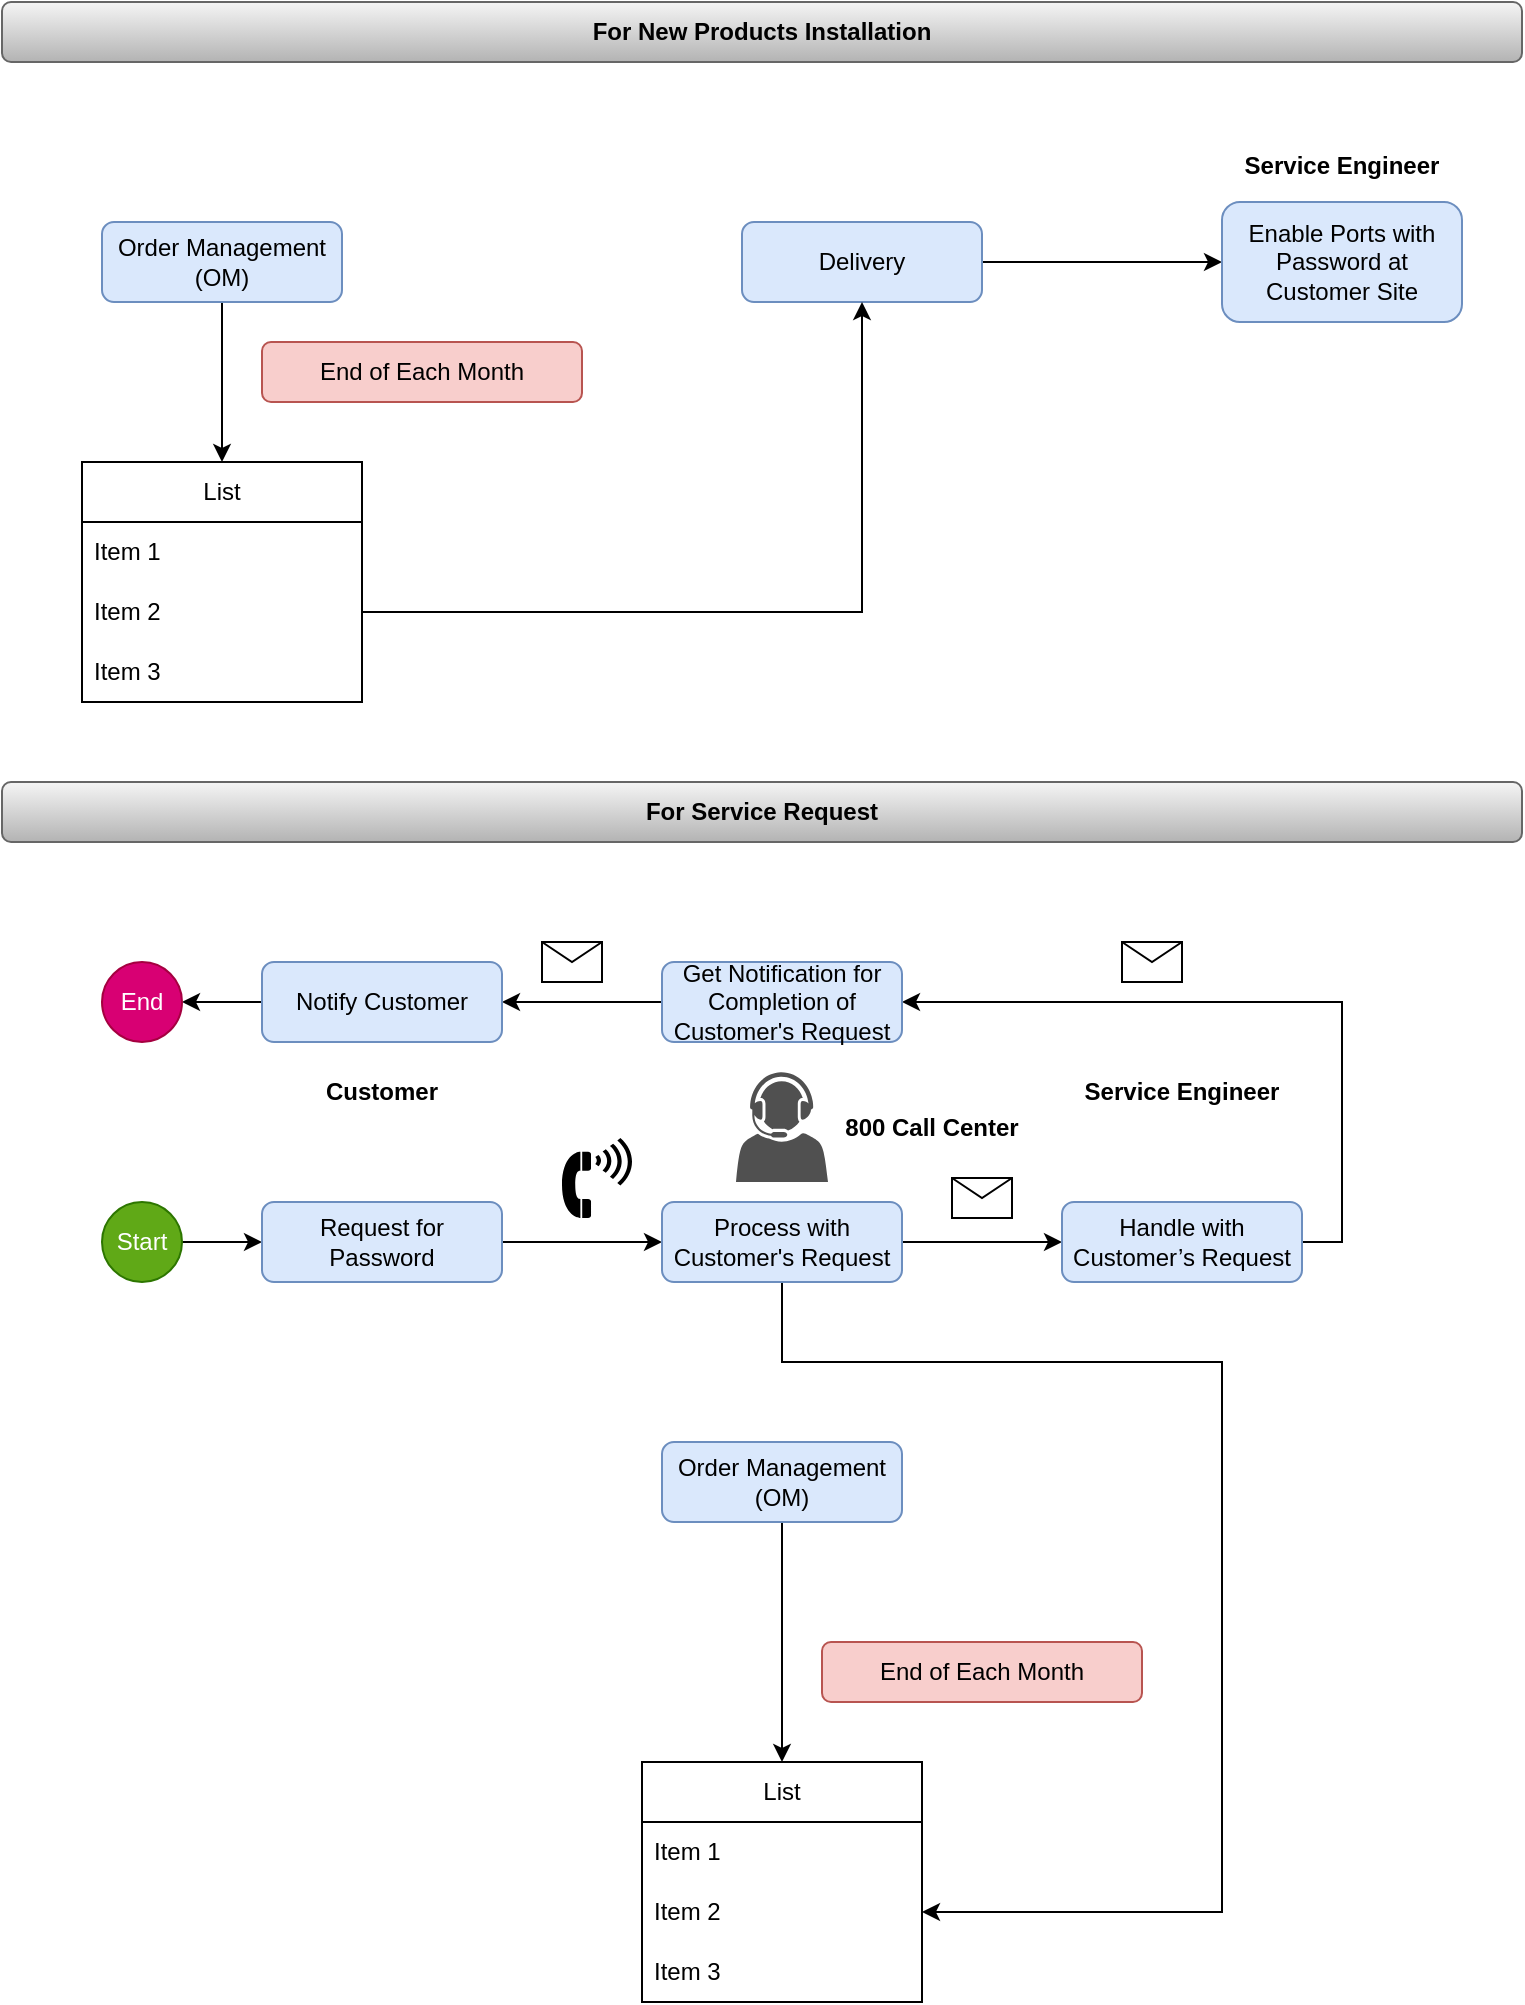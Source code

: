 <mxfile version="21.7.5" type="github">
  <diagram name="Page-1" id="D6pnyfYFkSyE-FbkkBxH">
    <mxGraphModel dx="1040" dy="600" grid="1" gridSize="10" guides="1" tooltips="1" connect="1" arrows="1" fold="1" page="1" pageScale="1" pageWidth="850" pageHeight="1100" math="0" shadow="0">
      <root>
        <mxCell id="0" />
        <mxCell id="1" parent="0" />
        <mxCell id="kDhH3zmkd7QH75Ctyjua-169" style="edgeStyle=orthogonalEdgeStyle;rounded=0;orthogonalLoop=1;jettySize=auto;html=1;exitX=1;exitY=0.5;exitDx=0;exitDy=0;entryX=0;entryY=0.5;entryDx=0;entryDy=0;" edge="1" parent="1" source="kDhH3zmkd7QH75Ctyjua-170" target="kDhH3zmkd7QH75Ctyjua-172">
          <mxGeometry relative="1" as="geometry" />
        </mxCell>
        <mxCell id="kDhH3zmkd7QH75Ctyjua-170" value="Start" style="ellipse;whiteSpace=wrap;html=1;aspect=fixed;fillColor=#60a917;strokeColor=#2D7600;fontColor=#ffffff;" vertex="1" parent="1">
          <mxGeometry x="100" y="630" width="40" height="40" as="geometry" />
        </mxCell>
        <mxCell id="kDhH3zmkd7QH75Ctyjua-171" style="edgeStyle=orthogonalEdgeStyle;rounded=0;orthogonalLoop=1;jettySize=auto;html=1;exitX=1;exitY=0.5;exitDx=0;exitDy=0;entryX=0;entryY=0.5;entryDx=0;entryDy=0;" edge="1" parent="1" source="kDhH3zmkd7QH75Ctyjua-172" target="kDhH3zmkd7QH75Ctyjua-177">
          <mxGeometry relative="1" as="geometry" />
        </mxCell>
        <mxCell id="kDhH3zmkd7QH75Ctyjua-172" value="Request for Password" style="rounded=1;whiteSpace=wrap;html=1;fillColor=#dae8fc;strokeColor=#6c8ebf;" vertex="1" parent="1">
          <mxGeometry x="180" y="630" width="120" height="40" as="geometry" />
        </mxCell>
        <mxCell id="kDhH3zmkd7QH75Ctyjua-173" value="" style="shape=image;imageAspect=0;aspect=fixed;verticalLabelPosition=bottom;verticalAlign=top;image=https://contoso.storiesonboard.com/content/img/persona-avatars/avatar05.png?slug=guidemap;" vertex="1" parent="1">
          <mxGeometry x="225" y="590" width="30" height="30" as="geometry" />
        </mxCell>
        <mxCell id="kDhH3zmkd7QH75Ctyjua-174" value="&lt;b&gt;Customer&lt;/b&gt;" style="text;html=1;strokeColor=none;fillColor=none;align=center;verticalAlign=middle;whiteSpace=wrap;rounded=0;" vertex="1" parent="1">
          <mxGeometry x="210" y="560" width="60" height="30" as="geometry" />
        </mxCell>
        <mxCell id="kDhH3zmkd7QH75Ctyjua-175" style="edgeStyle=orthogonalEdgeStyle;rounded=0;orthogonalLoop=1;jettySize=auto;html=1;exitX=1;exitY=0.5;exitDx=0;exitDy=0;entryX=0;entryY=0.5;entryDx=0;entryDy=0;" edge="1" parent="1" source="kDhH3zmkd7QH75Ctyjua-177" target="kDhH3zmkd7QH75Ctyjua-182">
          <mxGeometry relative="1" as="geometry" />
        </mxCell>
        <mxCell id="kDhH3zmkd7QH75Ctyjua-176" style="edgeStyle=orthogonalEdgeStyle;rounded=0;orthogonalLoop=1;jettySize=auto;html=1;exitX=0.5;exitY=1;exitDx=0;exitDy=0;entryX=1;entryY=0.5;entryDx=0;entryDy=0;" edge="1" parent="1" source="kDhH3zmkd7QH75Ctyjua-177" target="kDhH3zmkd7QH75Ctyjua-211">
          <mxGeometry relative="1" as="geometry">
            <Array as="points">
              <mxPoint x="440" y="710" />
              <mxPoint x="660" y="710" />
              <mxPoint x="660" y="985" />
            </Array>
          </mxGeometry>
        </mxCell>
        <mxCell id="kDhH3zmkd7QH75Ctyjua-177" value="Process with Customer&#39;s Request" style="rounded=1;whiteSpace=wrap;html=1;fillColor=#dae8fc;strokeColor=#6c8ebf;" vertex="1" parent="1">
          <mxGeometry x="380" y="630" width="120" height="40" as="geometry" />
        </mxCell>
        <mxCell id="kDhH3zmkd7QH75Ctyjua-178" value="&lt;b&gt;800 Call Center&lt;/b&gt;" style="text;html=1;strokeColor=none;fillColor=none;align=center;verticalAlign=middle;whiteSpace=wrap;rounded=0;" vertex="1" parent="1">
          <mxGeometry x="470" y="577.5" width="90" height="30" as="geometry" />
        </mxCell>
        <mxCell id="kDhH3zmkd7QH75Ctyjua-179" style="edgeStyle=orthogonalEdgeStyle;rounded=0;orthogonalLoop=1;jettySize=auto;html=1;exitX=0.5;exitY=1;exitDx=0;exitDy=0;entryX=0.5;entryY=0;entryDx=0;entryDy=0;" edge="1" parent="1" source="kDhH3zmkd7QH75Ctyjua-180" target="kDhH3zmkd7QH75Ctyjua-209">
          <mxGeometry relative="1" as="geometry" />
        </mxCell>
        <mxCell id="kDhH3zmkd7QH75Ctyjua-180" value="Order Management (OM)" style="rounded=1;whiteSpace=wrap;html=1;fillColor=#dae8fc;strokeColor=#6c8ebf;" vertex="1" parent="1">
          <mxGeometry x="380" y="750" width="120" height="40" as="geometry" />
        </mxCell>
        <mxCell id="kDhH3zmkd7QH75Ctyjua-181" style="edgeStyle=orthogonalEdgeStyle;rounded=0;orthogonalLoop=1;jettySize=auto;html=1;exitX=1;exitY=0.5;exitDx=0;exitDy=0;entryX=1;entryY=0.5;entryDx=0;entryDy=0;" edge="1" parent="1" source="kDhH3zmkd7QH75Ctyjua-182" target="kDhH3zmkd7QH75Ctyjua-187">
          <mxGeometry relative="1" as="geometry" />
        </mxCell>
        <mxCell id="kDhH3zmkd7QH75Ctyjua-182" value="Handle with Customer’s Request" style="rounded=1;whiteSpace=wrap;html=1;fillColor=#dae8fc;strokeColor=#6c8ebf;" vertex="1" parent="1">
          <mxGeometry x="580" y="630" width="120" height="40" as="geometry" />
        </mxCell>
        <mxCell id="kDhH3zmkd7QH75Ctyjua-183" value="" style="shape=image;imageAspect=0;aspect=fixed;verticalLabelPosition=bottom;verticalAlign=top;image=https://contoso.storiesonboard.com/content/img/persona-avatars/avatar07.png?slug=guidemap;" vertex="1" parent="1">
          <mxGeometry x="625" y="590" width="30" height="30" as="geometry" />
        </mxCell>
        <mxCell id="kDhH3zmkd7QH75Ctyjua-184" value="&lt;b&gt;Service Engineer&lt;/b&gt;" style="text;html=1;strokeColor=none;fillColor=none;align=center;verticalAlign=middle;whiteSpace=wrap;rounded=0;" vertex="1" parent="1">
          <mxGeometry x="580" y="560" width="120" height="30" as="geometry" />
        </mxCell>
        <mxCell id="kDhH3zmkd7QH75Ctyjua-185" value="" style="shape=message;html=1;html=1;outlineConnect=0;labelPosition=center;verticalLabelPosition=bottom;align=center;verticalAlign=top;" vertex="1" parent="1">
          <mxGeometry x="525" y="618" width="30" height="20" as="geometry" />
        </mxCell>
        <mxCell id="kDhH3zmkd7QH75Ctyjua-186" style="edgeStyle=orthogonalEdgeStyle;rounded=0;orthogonalLoop=1;jettySize=auto;html=1;exitX=0;exitY=0.5;exitDx=0;exitDy=0;entryX=1;entryY=0.5;entryDx=0;entryDy=0;" edge="1" parent="1" source="kDhH3zmkd7QH75Ctyjua-187" target="kDhH3zmkd7QH75Ctyjua-189">
          <mxGeometry relative="1" as="geometry" />
        </mxCell>
        <mxCell id="kDhH3zmkd7QH75Ctyjua-187" value="Get Notification for Completion of Customer&#39;s Request" style="rounded=1;whiteSpace=wrap;html=1;fillColor=#dae8fc;strokeColor=#6c8ebf;" vertex="1" parent="1">
          <mxGeometry x="380" y="510" width="120" height="40" as="geometry" />
        </mxCell>
        <mxCell id="kDhH3zmkd7QH75Ctyjua-188" style="edgeStyle=orthogonalEdgeStyle;rounded=0;orthogonalLoop=1;jettySize=auto;html=1;exitX=0;exitY=0.5;exitDx=0;exitDy=0;entryX=1;entryY=0.5;entryDx=0;entryDy=0;" edge="1" parent="1" source="kDhH3zmkd7QH75Ctyjua-189" target="kDhH3zmkd7QH75Ctyjua-194">
          <mxGeometry relative="1" as="geometry" />
        </mxCell>
        <mxCell id="kDhH3zmkd7QH75Ctyjua-189" value="Notify Customer" style="rounded=1;whiteSpace=wrap;html=1;fillColor=#dae8fc;strokeColor=#6c8ebf;" vertex="1" parent="1">
          <mxGeometry x="180" y="510" width="120" height="40" as="geometry" />
        </mxCell>
        <mxCell id="kDhH3zmkd7QH75Ctyjua-190" value="" style="shape=message;html=1;html=1;outlineConnect=0;labelPosition=center;verticalLabelPosition=bottom;align=center;verticalAlign=top;" vertex="1" parent="1">
          <mxGeometry x="610" y="500" width="30" height="20" as="geometry" />
        </mxCell>
        <mxCell id="kDhH3zmkd7QH75Ctyjua-191" value="" style="shape=message;html=1;html=1;outlineConnect=0;labelPosition=center;verticalLabelPosition=bottom;align=center;verticalAlign=top;" vertex="1" parent="1">
          <mxGeometry x="320" y="500" width="30" height="20" as="geometry" />
        </mxCell>
        <mxCell id="kDhH3zmkd7QH75Ctyjua-192" value="" style="sketch=0;pointerEvents=1;shadow=0;dashed=0;html=1;strokeColor=none;fillColor=#505050;labelPosition=center;verticalLabelPosition=bottom;verticalAlign=top;outlineConnect=0;align=center;shape=mxgraph.office.users.call_center_agent;" vertex="1" parent="1">
          <mxGeometry x="417" y="565" width="46" height="55" as="geometry" />
        </mxCell>
        <mxCell id="kDhH3zmkd7QH75Ctyjua-193" value="" style="shape=mxgraph.signs.tech.telephone_4;html=1;pointerEvents=1;fillColor=#000000;strokeColor=none;verticalLabelPosition=bottom;verticalAlign=top;align=center;" vertex="1" parent="1">
          <mxGeometry x="330" y="598" width="35" height="40" as="geometry" />
        </mxCell>
        <mxCell id="kDhH3zmkd7QH75Ctyjua-194" value="End" style="ellipse;whiteSpace=wrap;html=1;aspect=fixed;fillColor=#d80073;strokeColor=#A50040;fontColor=#ffffff;" vertex="1" parent="1">
          <mxGeometry x="100" y="510" width="40" height="40" as="geometry" />
        </mxCell>
        <mxCell id="kDhH3zmkd7QH75Ctyjua-195" style="edgeStyle=orthogonalEdgeStyle;rounded=0;orthogonalLoop=1;jettySize=auto;html=1;exitX=0.5;exitY=1;exitDx=0;exitDy=0;entryX=0.5;entryY=0;entryDx=0;entryDy=0;" edge="1" parent="1" source="kDhH3zmkd7QH75Ctyjua-196" target="kDhH3zmkd7QH75Ctyjua-198">
          <mxGeometry relative="1" as="geometry" />
        </mxCell>
        <mxCell id="kDhH3zmkd7QH75Ctyjua-196" value="Order Management (OM)" style="rounded=1;whiteSpace=wrap;html=1;fillColor=#dae8fc;strokeColor=#6c8ebf;" vertex="1" parent="1">
          <mxGeometry x="100" y="140" width="120" height="40" as="geometry" />
        </mxCell>
        <mxCell id="kDhH3zmkd7QH75Ctyjua-197" value="End of Each Month" style="text;html=1;strokeColor=#b85450;fillColor=#f8cecc;align=center;verticalAlign=middle;whiteSpace=wrap;rounded=1;" vertex="1" parent="1">
          <mxGeometry x="180" y="200" width="160" height="30" as="geometry" />
        </mxCell>
        <mxCell id="kDhH3zmkd7QH75Ctyjua-198" value="List" style="swimlane;fontStyle=0;childLayout=stackLayout;horizontal=1;startSize=30;horizontalStack=0;resizeParent=1;resizeParentMax=0;resizeLast=0;collapsible=1;marginBottom=0;whiteSpace=wrap;html=1;" vertex="1" parent="1">
          <mxGeometry x="90" y="260" width="140" height="120" as="geometry" />
        </mxCell>
        <mxCell id="kDhH3zmkd7QH75Ctyjua-199" value="Item 1" style="text;strokeColor=none;fillColor=none;align=left;verticalAlign=middle;spacingLeft=4;spacingRight=4;overflow=hidden;points=[[0,0.5],[1,0.5]];portConstraint=eastwest;rotatable=0;whiteSpace=wrap;html=1;" vertex="1" parent="kDhH3zmkd7QH75Ctyjua-198">
          <mxGeometry y="30" width="140" height="30" as="geometry" />
        </mxCell>
        <mxCell id="kDhH3zmkd7QH75Ctyjua-200" value="Item 2" style="text;strokeColor=none;fillColor=none;align=left;verticalAlign=middle;spacingLeft=4;spacingRight=4;overflow=hidden;points=[[0,0.5],[1,0.5]];portConstraint=eastwest;rotatable=0;whiteSpace=wrap;html=1;" vertex="1" parent="kDhH3zmkd7QH75Ctyjua-198">
          <mxGeometry y="60" width="140" height="30" as="geometry" />
        </mxCell>
        <mxCell id="kDhH3zmkd7QH75Ctyjua-201" value="Item 3" style="text;strokeColor=none;fillColor=none;align=left;verticalAlign=middle;spacingLeft=4;spacingRight=4;overflow=hidden;points=[[0,0.5],[1,0.5]];portConstraint=eastwest;rotatable=0;whiteSpace=wrap;html=1;" vertex="1" parent="kDhH3zmkd7QH75Ctyjua-198">
          <mxGeometry y="90" width="140" height="30" as="geometry" />
        </mxCell>
        <mxCell id="kDhH3zmkd7QH75Ctyjua-202" style="edgeStyle=orthogonalEdgeStyle;rounded=0;orthogonalLoop=1;jettySize=auto;html=1;exitX=1;exitY=0.5;exitDx=0;exitDy=0;entryX=0;entryY=0.5;entryDx=0;entryDy=0;" edge="1" parent="1" source="kDhH3zmkd7QH75Ctyjua-203" target="kDhH3zmkd7QH75Ctyjua-204">
          <mxGeometry relative="1" as="geometry" />
        </mxCell>
        <mxCell id="kDhH3zmkd7QH75Ctyjua-203" value="Delivery" style="rounded=1;whiteSpace=wrap;html=1;fillColor=#dae8fc;strokeColor=#6c8ebf;" vertex="1" parent="1">
          <mxGeometry x="420" y="140" width="120" height="40" as="geometry" />
        </mxCell>
        <mxCell id="kDhH3zmkd7QH75Ctyjua-204" value="Enable Ports with Password at Customer Site" style="rounded=1;whiteSpace=wrap;html=1;fillColor=#dae8fc;strokeColor=#6c8ebf;" vertex="1" parent="1">
          <mxGeometry x="660" y="130" width="120" height="60" as="geometry" />
        </mxCell>
        <mxCell id="kDhH3zmkd7QH75Ctyjua-205" value="" style="shape=image;imageAspect=0;aspect=fixed;verticalLabelPosition=bottom;verticalAlign=top;image=https://contoso.storiesonboard.com/content/img/persona-avatars/avatar07.png?slug=guidemap;" vertex="1" parent="1">
          <mxGeometry x="705" y="68" width="30" height="30" as="geometry" />
        </mxCell>
        <mxCell id="kDhH3zmkd7QH75Ctyjua-206" value="&lt;b&gt;Service Engineer&lt;/b&gt;" style="text;html=1;strokeColor=none;fillColor=none;align=center;verticalAlign=middle;whiteSpace=wrap;rounded=0;" vertex="1" parent="1">
          <mxGeometry x="660" y="97" width="120" height="30" as="geometry" />
        </mxCell>
        <mxCell id="kDhH3zmkd7QH75Ctyjua-207" style="edgeStyle=orthogonalEdgeStyle;rounded=0;orthogonalLoop=1;jettySize=auto;html=1;exitX=1;exitY=0.5;exitDx=0;exitDy=0;entryX=0.5;entryY=1;entryDx=0;entryDy=0;" edge="1" parent="1" source="kDhH3zmkd7QH75Ctyjua-200" target="kDhH3zmkd7QH75Ctyjua-203">
          <mxGeometry relative="1" as="geometry" />
        </mxCell>
        <mxCell id="kDhH3zmkd7QH75Ctyjua-208" value="End of Each Month" style="text;html=1;strokeColor=#b85450;fillColor=#f8cecc;align=center;verticalAlign=middle;whiteSpace=wrap;rounded=1;" vertex="1" parent="1">
          <mxGeometry x="460" y="850" width="160" height="30" as="geometry" />
        </mxCell>
        <mxCell id="kDhH3zmkd7QH75Ctyjua-209" value="List" style="swimlane;fontStyle=0;childLayout=stackLayout;horizontal=1;startSize=30;horizontalStack=0;resizeParent=1;resizeParentMax=0;resizeLast=0;collapsible=1;marginBottom=0;whiteSpace=wrap;html=1;" vertex="1" parent="1">
          <mxGeometry x="370" y="910" width="140" height="120" as="geometry" />
        </mxCell>
        <mxCell id="kDhH3zmkd7QH75Ctyjua-210" value="Item 1" style="text;strokeColor=none;fillColor=none;align=left;verticalAlign=middle;spacingLeft=4;spacingRight=4;overflow=hidden;points=[[0,0.5],[1,0.5]];portConstraint=eastwest;rotatable=0;whiteSpace=wrap;html=1;" vertex="1" parent="kDhH3zmkd7QH75Ctyjua-209">
          <mxGeometry y="30" width="140" height="30" as="geometry" />
        </mxCell>
        <mxCell id="kDhH3zmkd7QH75Ctyjua-211" value="Item 2" style="text;strokeColor=none;fillColor=none;align=left;verticalAlign=middle;spacingLeft=4;spacingRight=4;overflow=hidden;points=[[0,0.5],[1,0.5]];portConstraint=eastwest;rotatable=0;whiteSpace=wrap;html=1;" vertex="1" parent="kDhH3zmkd7QH75Ctyjua-209">
          <mxGeometry y="60" width="140" height="30" as="geometry" />
        </mxCell>
        <mxCell id="kDhH3zmkd7QH75Ctyjua-212" value="Item 3" style="text;strokeColor=none;fillColor=none;align=left;verticalAlign=middle;spacingLeft=4;spacingRight=4;overflow=hidden;points=[[0,0.5],[1,0.5]];portConstraint=eastwest;rotatable=0;whiteSpace=wrap;html=1;" vertex="1" parent="kDhH3zmkd7QH75Ctyjua-209">
          <mxGeometry y="90" width="140" height="30" as="geometry" />
        </mxCell>
        <mxCell id="kDhH3zmkd7QH75Ctyjua-213" value="For New Products Installation" style="text;html=1;strokeColor=#666666;fillColor=#f5f5f5;align=center;verticalAlign=middle;whiteSpace=wrap;rounded=1;gradientColor=#b3b3b3;fontStyle=1" vertex="1" parent="1">
          <mxGeometry x="50" y="30" width="760" height="30" as="geometry" />
        </mxCell>
        <mxCell id="kDhH3zmkd7QH75Ctyjua-214" value="For Service Request" style="text;html=1;strokeColor=#666666;fillColor=#f5f5f5;align=center;verticalAlign=middle;whiteSpace=wrap;rounded=1;gradientColor=#b3b3b3;fontStyle=1" vertex="1" parent="1">
          <mxGeometry x="50" y="420" width="760" height="30" as="geometry" />
        </mxCell>
      </root>
    </mxGraphModel>
  </diagram>
</mxfile>
